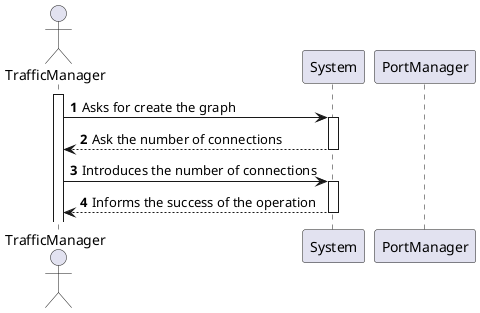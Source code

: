 @startuml
'https://plantuml.com/sequence-diagram

autonumber
actor TrafficManager
activate TrafficManager

TrafficManager -> System: Asks for create the graph
activate System
System --> TrafficManager: Ask the number of connections
deactivate System

TrafficManager -> System: Introduces the number of connections
activate System
TrafficManager <-- System: Informs the success of the operation
deactivate System
deactivate PortManager
@enduml
